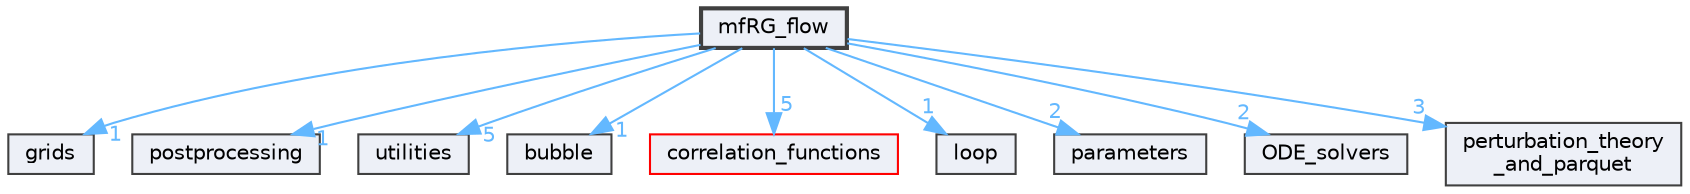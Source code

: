 digraph "mfRG_flow"
{
 // INTERACTIVE_SVG=YES
 // LATEX_PDF_SIZE
  bgcolor="transparent";
  edge [fontname=Helvetica,fontsize=10,labelfontname=Helvetica,labelfontsize=10];
  node [fontname=Helvetica,fontsize=10,shape=box,height=0.2,width=0.4];
  compound=true
  dir_4cec6998d037ffff14fbd09b4928cae8 [label="mfRG_flow", fillcolor="#edf0f7", color="grey25", style="filled,bold", URL="dir_4cec6998d037ffff14fbd09b4928cae8.html",tooltip=""];
  dir_15107c8e7a0cc6e02ee0f5189f1c1343 [label="grids", fillcolor="#edf0f7", color="grey25", style="filled", URL="dir_15107c8e7a0cc6e02ee0f5189f1c1343.html",tooltip=""];
  dir_e4f1ce5319e85c7908e8df0e328b8d80 [label="postprocessing", fillcolor="#edf0f7", color="grey25", style="filled", URL="dir_e4f1ce5319e85c7908e8df0e328b8d80.html",tooltip=""];
  dir_df38b2a5d584e0f6066b4518b95c638b [label="utilities", fillcolor="#edf0f7", color="grey25", style="filled", URL="dir_df38b2a5d584e0f6066b4518b95c638b.html",tooltip=""];
  dir_de9b10064118dc9f2c9648c6ecc35a96 [label="bubble", fillcolor="#edf0f7", color="grey25", style="filled", URL="dir_de9b10064118dc9f2c9648c6ecc35a96.html",tooltip=""];
  dir_bafa75a8501ccb76a28f5bb43dc7d205 [label="correlation_functions", fillcolor="#edf0f7", color="red", style="filled", URL="dir_bafa75a8501ccb76a28f5bb43dc7d205.html",tooltip=""];
  dir_ad90714e399e93baefad77eabc58948e [label="loop", fillcolor="#edf0f7", color="grey25", style="filled", URL="dir_ad90714e399e93baefad77eabc58948e.html",tooltip=""];
  dir_71fd758a6a15c08fe6e53029e0ced71d [label="parameters", fillcolor="#edf0f7", color="grey25", style="filled", URL="dir_71fd758a6a15c08fe6e53029e0ced71d.html",tooltip=""];
  dir_a24bd63f0b60dfdd3a497281673f9b9c [label="ODE_solvers", fillcolor="#edf0f7", color="grey25", style="filled", URL="dir_a24bd63f0b60dfdd3a497281673f9b9c.html",tooltip=""];
  dir_a52d1cf80d7db40ef5e5f9f8a0f1d837 [label="perturbation_theory\l_and_parquet", fillcolor="#edf0f7", color="grey25", style="filled", URL="dir_a52d1cf80d7db40ef5e5f9f8a0f1d837.html",tooltip=""];
  dir_4cec6998d037ffff14fbd09b4928cae8->dir_15107c8e7a0cc6e02ee0f5189f1c1343 [headlabel="1", labeldistance=1.5 headhref="dir_000009_000005.html" href="dir_000009_000005.html" color="steelblue1" fontcolor="steelblue1"];
  dir_4cec6998d037ffff14fbd09b4928cae8->dir_71fd758a6a15c08fe6e53029e0ced71d [headlabel="2", labeldistance=1.5 headhref="dir_000009_000013.html" href="dir_000009_000013.html" color="steelblue1" fontcolor="steelblue1"];
  dir_4cec6998d037ffff14fbd09b4928cae8->dir_a24bd63f0b60dfdd3a497281673f9b9c [headlabel="2", labeldistance=1.5 headhref="dir_000009_000012.html" href="dir_000009_000012.html" color="steelblue1" fontcolor="steelblue1"];
  dir_4cec6998d037ffff14fbd09b4928cae8->dir_a52d1cf80d7db40ef5e5f9f8a0f1d837 [headlabel="3", labeldistance=1.5 headhref="dir_000009_000014.html" href="dir_000009_000014.html" color="steelblue1" fontcolor="steelblue1"];
  dir_4cec6998d037ffff14fbd09b4928cae8->dir_ad90714e399e93baefad77eabc58948e [headlabel="1", labeldistance=1.5 headhref="dir_000009_000008.html" href="dir_000009_000008.html" color="steelblue1" fontcolor="steelblue1"];
  dir_4cec6998d037ffff14fbd09b4928cae8->dir_bafa75a8501ccb76a28f5bb43dc7d205 [headlabel="5", labeldistance=1.5 headhref="dir_000009_000002.html" href="dir_000009_000002.html" color="steelblue1" fontcolor="steelblue1"];
  dir_4cec6998d037ffff14fbd09b4928cae8->dir_de9b10064118dc9f2c9648c6ecc35a96 [headlabel="1", labeldistance=1.5 headhref="dir_000009_000001.html" href="dir_000009_000001.html" color="steelblue1" fontcolor="steelblue1"];
  dir_4cec6998d037ffff14fbd09b4928cae8->dir_df38b2a5d584e0f6066b4518b95c638b [headlabel="5", labeldistance=1.5 headhref="dir_000009_000018.html" href="dir_000009_000018.html" color="steelblue1" fontcolor="steelblue1"];
  dir_4cec6998d037ffff14fbd09b4928cae8->dir_e4f1ce5319e85c7908e8df0e328b8d80 [headlabel="1", labeldistance=1.5 headhref="dir_000009_000015.html" href="dir_000009_000015.html" color="steelblue1" fontcolor="steelblue1"];
}
